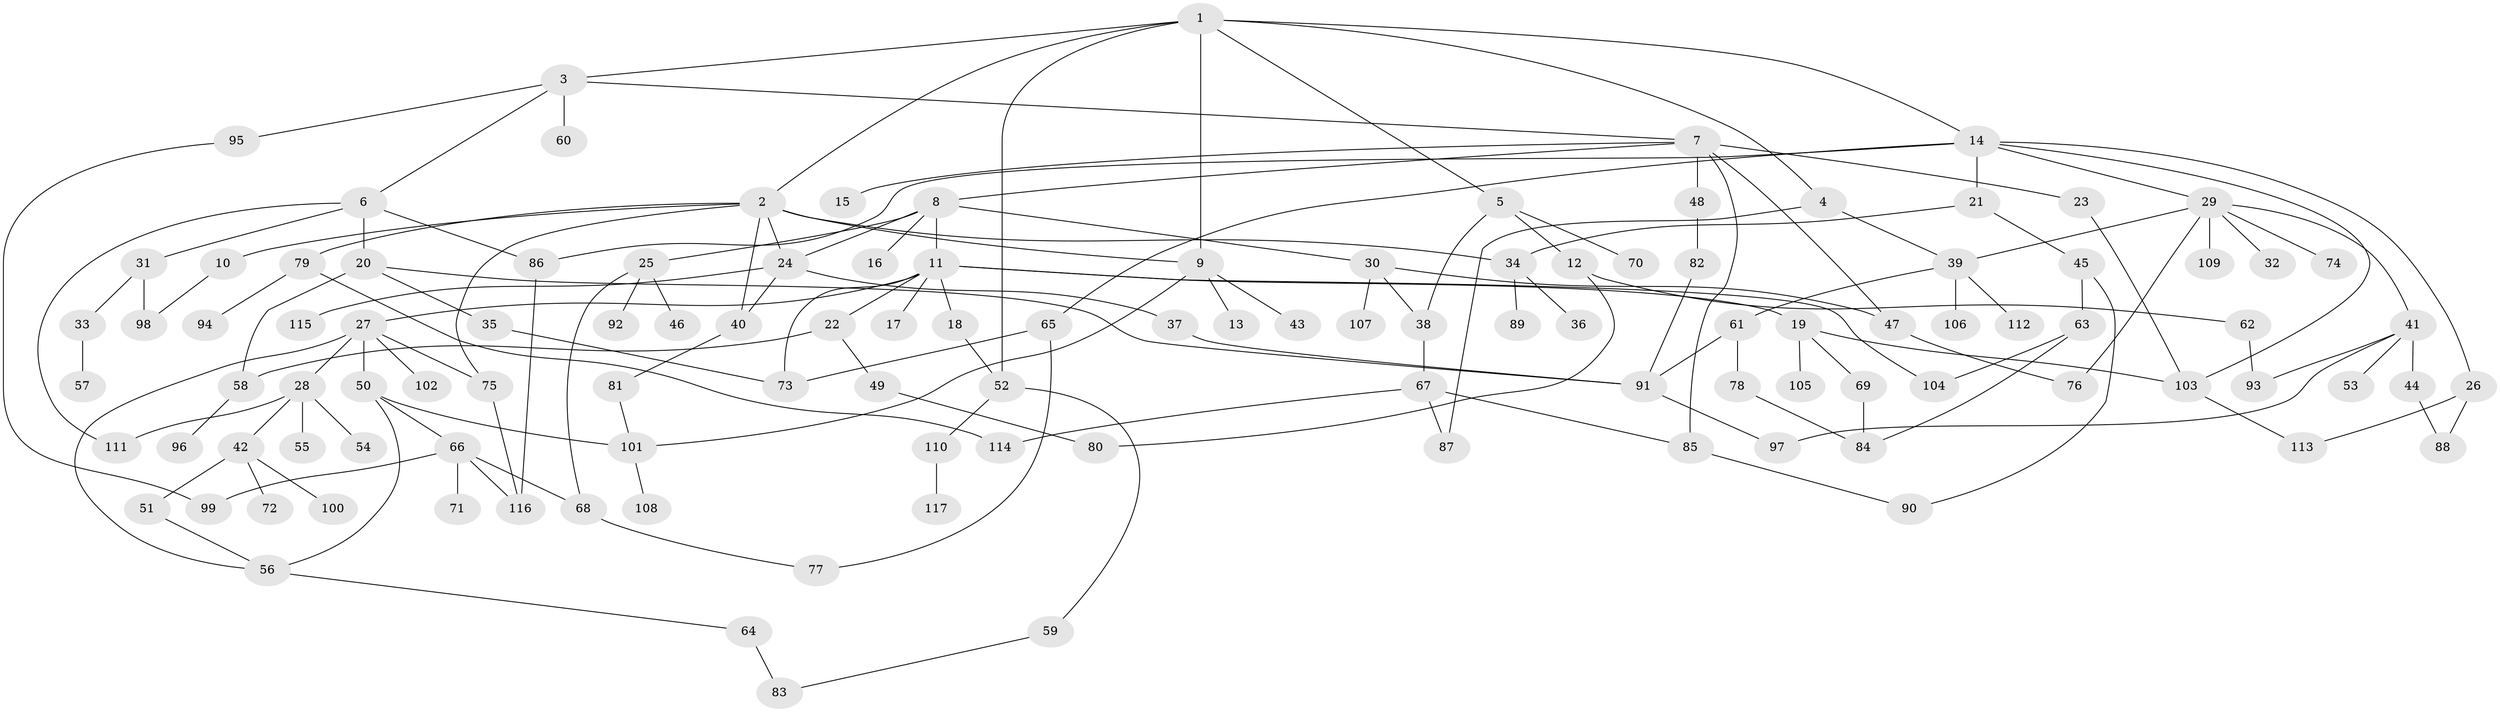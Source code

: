 // Generated by graph-tools (version 1.1) at 2025/13/03/09/25 04:13:38]
// undirected, 117 vertices, 159 edges
graph export_dot {
graph [start="1"]
  node [color=gray90,style=filled];
  1;
  2;
  3;
  4;
  5;
  6;
  7;
  8;
  9;
  10;
  11;
  12;
  13;
  14;
  15;
  16;
  17;
  18;
  19;
  20;
  21;
  22;
  23;
  24;
  25;
  26;
  27;
  28;
  29;
  30;
  31;
  32;
  33;
  34;
  35;
  36;
  37;
  38;
  39;
  40;
  41;
  42;
  43;
  44;
  45;
  46;
  47;
  48;
  49;
  50;
  51;
  52;
  53;
  54;
  55;
  56;
  57;
  58;
  59;
  60;
  61;
  62;
  63;
  64;
  65;
  66;
  67;
  68;
  69;
  70;
  71;
  72;
  73;
  74;
  75;
  76;
  77;
  78;
  79;
  80;
  81;
  82;
  83;
  84;
  85;
  86;
  87;
  88;
  89;
  90;
  91;
  92;
  93;
  94;
  95;
  96;
  97;
  98;
  99;
  100;
  101;
  102;
  103;
  104;
  105;
  106;
  107;
  108;
  109;
  110;
  111;
  112;
  113;
  114;
  115;
  116;
  117;
  1 -- 2;
  1 -- 3;
  1 -- 4;
  1 -- 5;
  1 -- 14;
  1 -- 9;
  1 -- 52;
  2 -- 9;
  2 -- 10;
  2 -- 24;
  2 -- 34;
  2 -- 40;
  2 -- 75;
  2 -- 79;
  3 -- 6;
  3 -- 7;
  3 -- 60;
  3 -- 95;
  4 -- 39;
  4 -- 87;
  5 -- 12;
  5 -- 38;
  5 -- 70;
  6 -- 20;
  6 -- 31;
  6 -- 86;
  6 -- 111;
  7 -- 8;
  7 -- 15;
  7 -- 23;
  7 -- 48;
  7 -- 85;
  7 -- 47;
  8 -- 11;
  8 -- 16;
  8 -- 25;
  8 -- 30;
  8 -- 24;
  9 -- 13;
  9 -- 43;
  9 -- 101;
  10 -- 98;
  11 -- 17;
  11 -- 18;
  11 -- 19;
  11 -- 22;
  11 -- 27;
  11 -- 73;
  11 -- 104;
  12 -- 62;
  12 -- 80;
  14 -- 21;
  14 -- 26;
  14 -- 29;
  14 -- 65;
  14 -- 86;
  14 -- 103;
  18 -- 52;
  19 -- 69;
  19 -- 105;
  19 -- 103;
  20 -- 35;
  20 -- 58;
  20 -- 91;
  21 -- 45;
  21 -- 34;
  22 -- 49;
  22 -- 58;
  23 -- 103;
  24 -- 37;
  24 -- 115;
  24 -- 40;
  25 -- 46;
  25 -- 68;
  25 -- 92;
  26 -- 113;
  26 -- 88;
  27 -- 28;
  27 -- 50;
  27 -- 56;
  27 -- 102;
  27 -- 75;
  28 -- 42;
  28 -- 54;
  28 -- 55;
  28 -- 111;
  29 -- 32;
  29 -- 41;
  29 -- 74;
  29 -- 76;
  29 -- 109;
  29 -- 39;
  30 -- 47;
  30 -- 107;
  30 -- 38;
  31 -- 33;
  31 -- 98;
  33 -- 57;
  34 -- 36;
  34 -- 89;
  35 -- 73;
  37 -- 91;
  38 -- 67;
  39 -- 61;
  39 -- 106;
  39 -- 112;
  40 -- 81;
  41 -- 44;
  41 -- 53;
  41 -- 93;
  41 -- 97;
  42 -- 51;
  42 -- 72;
  42 -- 100;
  44 -- 88;
  45 -- 63;
  45 -- 90;
  47 -- 76;
  48 -- 82;
  49 -- 80;
  50 -- 66;
  50 -- 101;
  50 -- 56;
  51 -- 56;
  52 -- 59;
  52 -- 110;
  56 -- 64;
  58 -- 96;
  59 -- 83;
  61 -- 78;
  61 -- 91;
  62 -- 93;
  63 -- 84;
  63 -- 104;
  64 -- 83;
  65 -- 77;
  65 -- 73;
  66 -- 71;
  66 -- 116;
  66 -- 68;
  66 -- 99;
  67 -- 85;
  67 -- 114;
  67 -- 87;
  68 -- 77;
  69 -- 84;
  75 -- 116;
  78 -- 84;
  79 -- 94;
  79 -- 114;
  81 -- 101;
  82 -- 91;
  85 -- 90;
  86 -- 116;
  91 -- 97;
  95 -- 99;
  101 -- 108;
  103 -- 113;
  110 -- 117;
}

